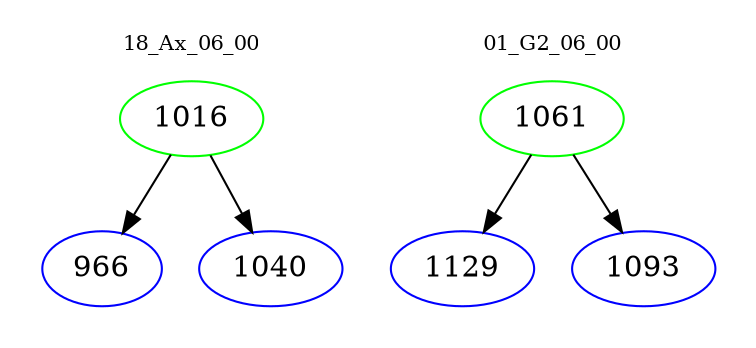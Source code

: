 digraph{
subgraph cluster_0 {
color = white
label = "18_Ax_06_00";
fontsize=10;
T0_1016 [label="1016", color="green"]
T0_1016 -> T0_966 [color="black"]
T0_966 [label="966", color="blue"]
T0_1016 -> T0_1040 [color="black"]
T0_1040 [label="1040", color="blue"]
}
subgraph cluster_1 {
color = white
label = "01_G2_06_00";
fontsize=10;
T1_1061 [label="1061", color="green"]
T1_1061 -> T1_1129 [color="black"]
T1_1129 [label="1129", color="blue"]
T1_1061 -> T1_1093 [color="black"]
T1_1093 [label="1093", color="blue"]
}
}
